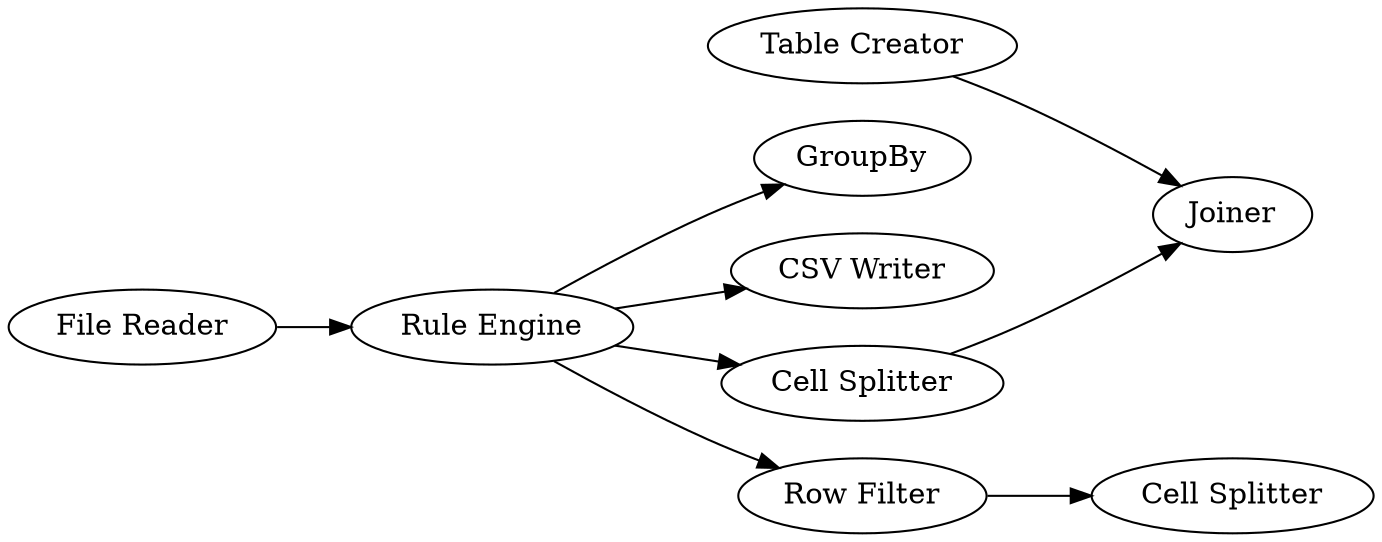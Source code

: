 digraph {
	"5723985573639021192_3" [label=GroupBy]
	"5723985573639021192_1" [label="File Reader"]
	"5723985573639021192_6" [label="CSV Writer"]
	"5723985573639021192_2" [label="Rule Engine"]
	"5723985573639021192_8" [label="Cell Splitter"]
	"5723985573639021192_4" [label="Row Filter"]
	"5723985573639021192_9" [label=Joiner]
	"5723985573639021192_5" [label="Cell Splitter"]
	"5723985573639021192_7" [label="Table Creator"]
	"5723985573639021192_2" -> "5723985573639021192_4"
	"5723985573639021192_2" -> "5723985573639021192_6"
	"5723985573639021192_7" -> "5723985573639021192_9"
	"5723985573639021192_2" -> "5723985573639021192_3"
	"5723985573639021192_8" -> "5723985573639021192_9"
	"5723985573639021192_4" -> "5723985573639021192_5"
	"5723985573639021192_2" -> "5723985573639021192_8"
	"5723985573639021192_1" -> "5723985573639021192_2"
	rankdir=LR
}
